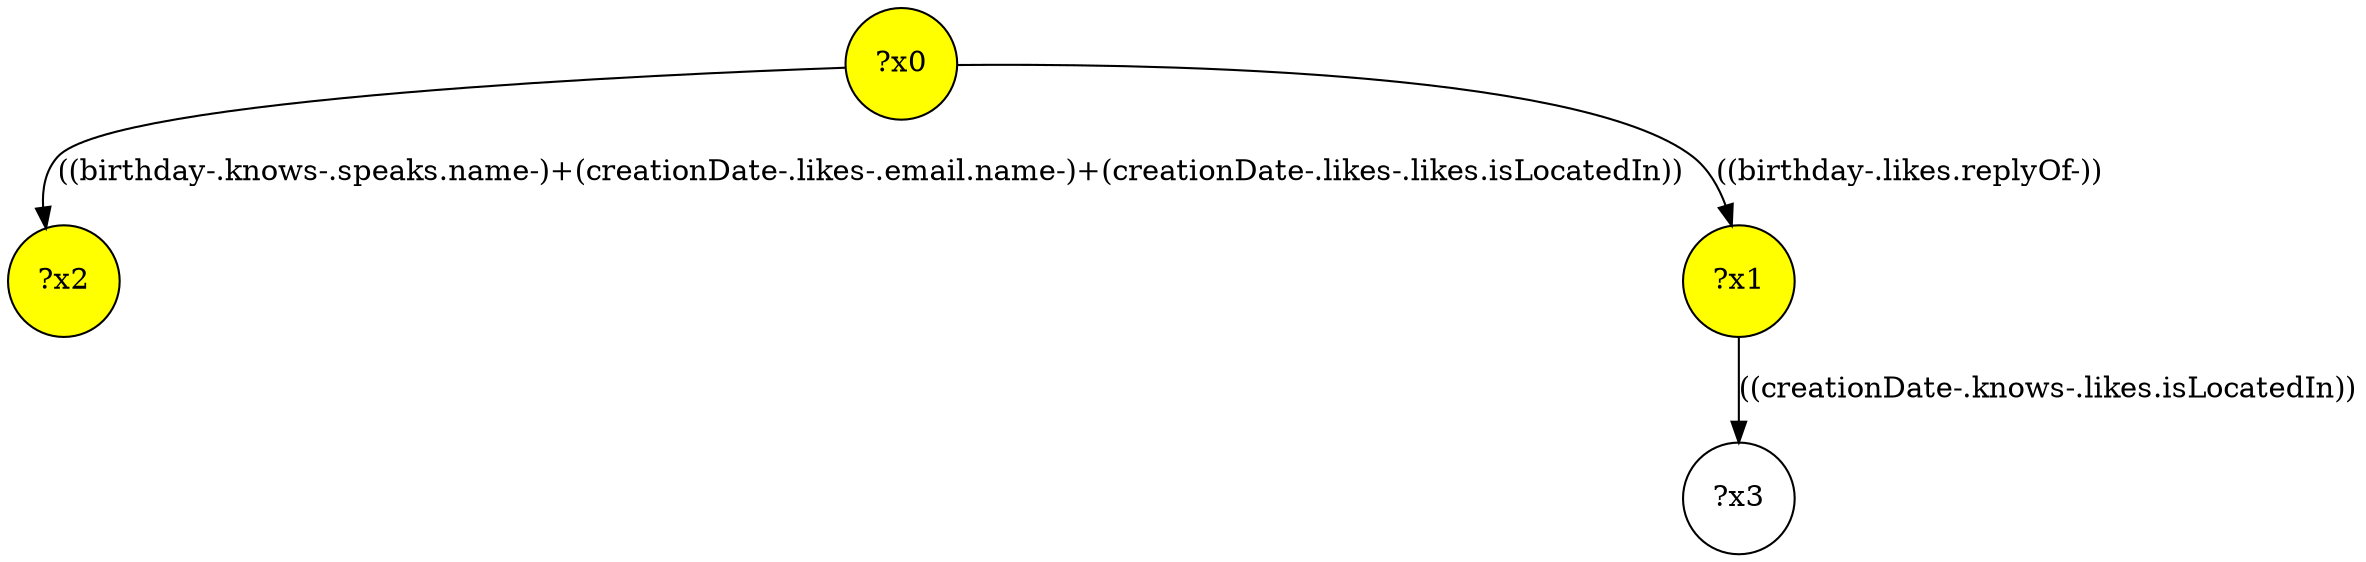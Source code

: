 digraph g {
	x0 [fillcolor="yellow", style="filled," shape=circle, label="?x0"];
	x2 [fillcolor="yellow", style="filled," shape=circle, label="?x2"];
	x1 [fillcolor="yellow", style="filled," shape=circle, label="?x1"];
	x0 -> x1 [label="((birthday-.likes.replyOf-))"];
	x0 -> x2 [label="((birthday-.knows-.speaks.name-)+(creationDate-.likes-.email.name-)+(creationDate-.likes-.likes.isLocatedIn))"];
	x3 [shape=circle, label="?x3"];
	x1 -> x3 [label="((creationDate-.knows-.likes.isLocatedIn))"];
}

